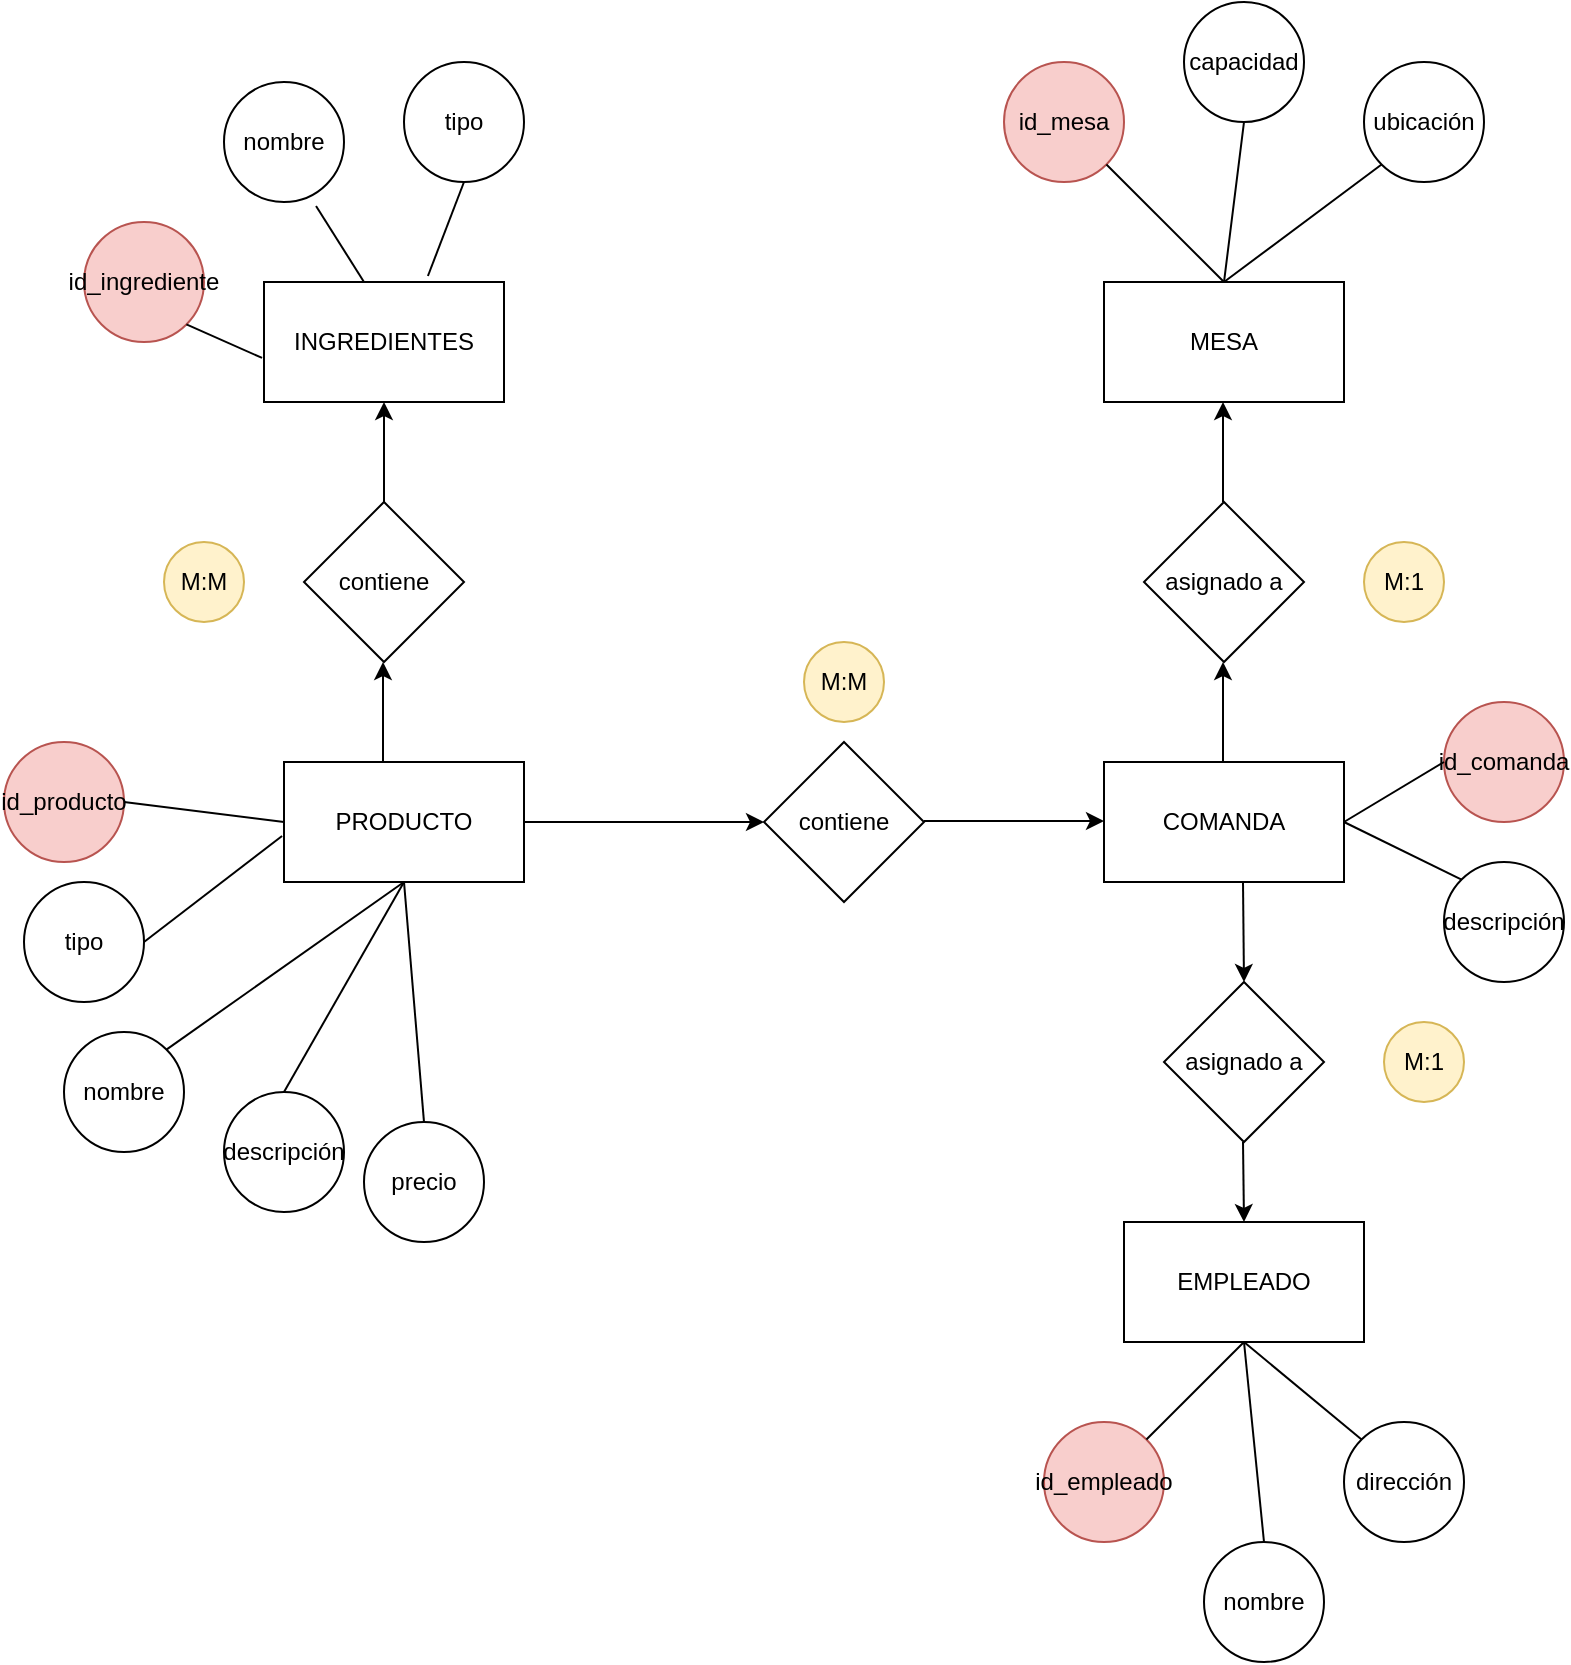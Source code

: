 <mxfile version="24.5.4" type="device">
  <diagram id="prtHgNgQTEPvFCAcTncT" name="Page-1">
    <mxGraphModel dx="2074" dy="1106" grid="1" gridSize="10" guides="1" tooltips="1" connect="1" arrows="1" fold="1" page="1" pageScale="1" pageWidth="827" pageHeight="1169" math="0" shadow="0">
      <root>
        <mxCell id="0" />
        <mxCell id="1" parent="0" />
        <mxCell id="hojOeQdqw5OnuqmnyD28-1" value="INGREDIENTES" style="rounded=0;whiteSpace=wrap;html=1;" parent="1" vertex="1">
          <mxGeometry x="150" y="150" width="120" height="60" as="geometry" />
        </mxCell>
        <mxCell id="hojOeQdqw5OnuqmnyD28-2" value="PRODUCTO" style="rounded=0;whiteSpace=wrap;html=1;" parent="1" vertex="1">
          <mxGeometry x="160" y="390" width="120" height="60" as="geometry" />
        </mxCell>
        <mxCell id="hojOeQdqw5OnuqmnyD28-3" value="EMPLEADO" style="rounded=0;whiteSpace=wrap;html=1;" parent="1" vertex="1">
          <mxGeometry x="580" y="620" width="120" height="60" as="geometry" />
        </mxCell>
        <mxCell id="hojOeQdqw5OnuqmnyD28-4" value="MESA" style="rounded=0;whiteSpace=wrap;html=1;" parent="1" vertex="1">
          <mxGeometry x="570" y="150" width="120" height="60" as="geometry" />
        </mxCell>
        <mxCell id="hojOeQdqw5OnuqmnyD28-5" value="COMANDA" style="rounded=0;whiteSpace=wrap;html=1;" parent="1" vertex="1">
          <mxGeometry x="570" y="390" width="120" height="60" as="geometry" />
        </mxCell>
        <mxCell id="hojOeQdqw5OnuqmnyD28-6" value="contiene" style="rhombus;whiteSpace=wrap;html=1;" parent="1" vertex="1">
          <mxGeometry x="170" y="260" width="80" height="80" as="geometry" />
        </mxCell>
        <mxCell id="hojOeQdqw5OnuqmnyD28-7" value="contiene" style="rhombus;whiteSpace=wrap;html=1;" parent="1" vertex="1">
          <mxGeometry x="400" y="380" width="80" height="80" as="geometry" />
        </mxCell>
        <mxCell id="hojOeQdqw5OnuqmnyD28-8" value="asignado a" style="rhombus;whiteSpace=wrap;html=1;" parent="1" vertex="1">
          <mxGeometry x="590" y="260" width="80" height="80" as="geometry" />
        </mxCell>
        <mxCell id="hojOeQdqw5OnuqmnyD28-9" value="asignado a" style="rhombus;whiteSpace=wrap;html=1;" parent="1" vertex="1">
          <mxGeometry x="600" y="500" width="80" height="80" as="geometry" />
        </mxCell>
        <mxCell id="hojOeQdqw5OnuqmnyD28-10" value="" style="endArrow=classic;html=1;rounded=0;entryX=0;entryY=0.5;entryDx=0;entryDy=0;" parent="1" target="hojOeQdqw5OnuqmnyD28-7" edge="1">
          <mxGeometry width="50" height="50" relative="1" as="geometry">
            <mxPoint x="280" y="420" as="sourcePoint" />
            <mxPoint x="330" y="370" as="targetPoint" />
          </mxGeometry>
        </mxCell>
        <mxCell id="hojOeQdqw5OnuqmnyD28-17" style="edgeStyle=orthogonalEdgeStyle;rounded=0;orthogonalLoop=1;jettySize=auto;html=1;" parent="1" edge="1">
          <mxGeometry relative="1" as="geometry">
            <mxPoint x="629.5" y="390" as="sourcePoint" />
            <mxPoint x="629.5" y="340" as="targetPoint" />
          </mxGeometry>
        </mxCell>
        <mxCell id="hojOeQdqw5OnuqmnyD28-18" style="edgeStyle=orthogonalEdgeStyle;rounded=0;orthogonalLoop=1;jettySize=auto;html=1;" parent="1" edge="1">
          <mxGeometry relative="1" as="geometry">
            <mxPoint x="629.5" y="260" as="sourcePoint" />
            <mxPoint x="629.5" y="210" as="targetPoint" />
          </mxGeometry>
        </mxCell>
        <mxCell id="hojOeQdqw5OnuqmnyD28-19" value="" style="endArrow=classic;html=1;rounded=0;entryX=0.5;entryY=1;entryDx=0;entryDy=0;" parent="1" target="hojOeQdqw5OnuqmnyD28-1" edge="1">
          <mxGeometry width="50" height="50" relative="1" as="geometry">
            <mxPoint x="210" y="260" as="sourcePoint" />
            <mxPoint x="260" y="210" as="targetPoint" />
          </mxGeometry>
        </mxCell>
        <mxCell id="hojOeQdqw5OnuqmnyD28-20" value="" style="endArrow=classic;html=1;rounded=0;entryX=0.5;entryY=1;entryDx=0;entryDy=0;" parent="1" edge="1">
          <mxGeometry width="50" height="50" relative="1" as="geometry">
            <mxPoint x="209.5" y="390" as="sourcePoint" />
            <mxPoint x="209.5" y="340" as="targetPoint" />
          </mxGeometry>
        </mxCell>
        <mxCell id="hojOeQdqw5OnuqmnyD28-21" value="M:1" style="ellipse;whiteSpace=wrap;html=1;aspect=fixed;fillColor=#fff2cc;strokeColor=#d6b656;" parent="1" vertex="1">
          <mxGeometry x="710" y="520" width="40" height="40" as="geometry" />
        </mxCell>
        <mxCell id="hojOeQdqw5OnuqmnyD28-24" value="" style="endArrow=classic;html=1;rounded=0;entryX=0;entryY=0.492;entryDx=0;entryDy=0;entryPerimeter=0;" parent="1" target="hojOeQdqw5OnuqmnyD28-5" edge="1">
          <mxGeometry width="50" height="50" relative="1" as="geometry">
            <mxPoint x="480" y="419.5" as="sourcePoint" />
            <mxPoint x="560" y="419.5" as="targetPoint" />
          </mxGeometry>
        </mxCell>
        <mxCell id="hojOeQdqw5OnuqmnyD28-25" value="" style="endArrow=classic;html=1;rounded=0;" parent="1" edge="1">
          <mxGeometry width="50" height="50" relative="1" as="geometry">
            <mxPoint x="639.5" y="450" as="sourcePoint" />
            <mxPoint x="640" y="500" as="targetPoint" />
          </mxGeometry>
        </mxCell>
        <mxCell id="hojOeQdqw5OnuqmnyD28-26" value="" style="endArrow=classic;html=1;rounded=0;entryX=0.5;entryY=0;entryDx=0;entryDy=0;" parent="1" target="hojOeQdqw5OnuqmnyD28-3" edge="1">
          <mxGeometry width="50" height="50" relative="1" as="geometry">
            <mxPoint x="639.5" y="580" as="sourcePoint" />
            <mxPoint x="640" y="610" as="targetPoint" />
          </mxGeometry>
        </mxCell>
        <mxCell id="hojOeQdqw5OnuqmnyD28-29" value="M:1" style="ellipse;whiteSpace=wrap;html=1;aspect=fixed;fillColor=#fff2cc;strokeColor=#d6b656;" parent="1" vertex="1">
          <mxGeometry x="700" y="280" width="40" height="40" as="geometry" />
        </mxCell>
        <mxCell id="hojOeQdqw5OnuqmnyD28-30" value="M:M" style="ellipse;whiteSpace=wrap;html=1;aspect=fixed;fillColor=#fff2cc;strokeColor=#d6b656;" parent="1" vertex="1">
          <mxGeometry x="420" y="330" width="40" height="40" as="geometry" />
        </mxCell>
        <mxCell id="hojOeQdqw5OnuqmnyD28-31" value="M:M" style="ellipse;whiteSpace=wrap;html=1;aspect=fixed;fillColor=#fff2cc;strokeColor=#d6b656;" parent="1" vertex="1">
          <mxGeometry x="100" y="280" width="40" height="40" as="geometry" />
        </mxCell>
        <mxCell id="hojOeQdqw5OnuqmnyD28-33" value="id_producto" style="ellipse;whiteSpace=wrap;html=1;aspect=fixed;fillColor=#f8cecc;strokeColor=#b85450;" parent="1" vertex="1">
          <mxGeometry x="20" y="380" width="60" height="60" as="geometry" />
        </mxCell>
        <mxCell id="hojOeQdqw5OnuqmnyD28-34" value="tipo" style="ellipse;whiteSpace=wrap;html=1;aspect=fixed;" parent="1" vertex="1">
          <mxGeometry x="30" y="450" width="60" height="60" as="geometry" />
        </mxCell>
        <mxCell id="hojOeQdqw5OnuqmnyD28-35" value="nombre" style="ellipse;whiteSpace=wrap;html=1;aspect=fixed;" parent="1" vertex="1">
          <mxGeometry x="50" y="525" width="60" height="60" as="geometry" />
        </mxCell>
        <mxCell id="hojOeQdqw5OnuqmnyD28-36" value="descripción" style="ellipse;whiteSpace=wrap;html=1;aspect=fixed;" parent="1" vertex="1">
          <mxGeometry x="130" y="555" width="60" height="60" as="geometry" />
        </mxCell>
        <mxCell id="hojOeQdqw5OnuqmnyD28-37" value="id_mesa" style="ellipse;whiteSpace=wrap;html=1;aspect=fixed;fillColor=#f8cecc;strokeColor=#b85450;" parent="1" vertex="1">
          <mxGeometry x="520" y="40" width="60" height="60" as="geometry" />
        </mxCell>
        <mxCell id="hojOeQdqw5OnuqmnyD28-38" value="tipo" style="ellipse;whiteSpace=wrap;html=1;aspect=fixed;" parent="1" vertex="1">
          <mxGeometry x="220" y="40" width="60" height="60" as="geometry" />
        </mxCell>
        <mxCell id="hojOeQdqw5OnuqmnyD28-39" value="nombre" style="ellipse;whiteSpace=wrap;html=1;aspect=fixed;" parent="1" vertex="1">
          <mxGeometry x="130" y="50" width="60" height="60" as="geometry" />
        </mxCell>
        <mxCell id="hojOeQdqw5OnuqmnyD28-40" value="id_ingrediente" style="ellipse;whiteSpace=wrap;html=1;aspect=fixed;fillColor=#f8cecc;strokeColor=#b85450;" parent="1" vertex="1">
          <mxGeometry x="60" y="120" width="60" height="60" as="geometry" />
        </mxCell>
        <mxCell id="hojOeQdqw5OnuqmnyD28-41" value="capacidad" style="ellipse;whiteSpace=wrap;html=1;aspect=fixed;" parent="1" vertex="1">
          <mxGeometry x="610" y="10" width="60" height="60" as="geometry" />
        </mxCell>
        <mxCell id="hojOeQdqw5OnuqmnyD28-42" value="id_empleado" style="ellipse;whiteSpace=wrap;html=1;aspect=fixed;fillColor=#f8cecc;strokeColor=#b85450;" parent="1" vertex="1">
          <mxGeometry x="540" y="720" width="60" height="60" as="geometry" />
        </mxCell>
        <mxCell id="hojOeQdqw5OnuqmnyD28-43" value="descripción" style="ellipse;whiteSpace=wrap;html=1;aspect=fixed;" parent="1" vertex="1">
          <mxGeometry x="740" y="440" width="60" height="60" as="geometry" />
        </mxCell>
        <mxCell id="hojOeQdqw5OnuqmnyD28-44" value="id_comanda" style="ellipse;whiteSpace=wrap;html=1;aspect=fixed;fillColor=#f8cecc;strokeColor=#b85450;" parent="1" vertex="1">
          <mxGeometry x="740" y="360" width="60" height="60" as="geometry" />
        </mxCell>
        <mxCell id="hojOeQdqw5OnuqmnyD28-45" value="nombre" style="ellipse;whiteSpace=wrap;html=1;aspect=fixed;" parent="1" vertex="1">
          <mxGeometry x="620" y="780" width="60" height="60" as="geometry" />
        </mxCell>
        <mxCell id="hojOeQdqw5OnuqmnyD28-46" value="dirección" style="ellipse;whiteSpace=wrap;html=1;aspect=fixed;" parent="1" vertex="1">
          <mxGeometry x="690" y="720" width="60" height="60" as="geometry" />
        </mxCell>
        <mxCell id="hojOeQdqw5OnuqmnyD28-47" value="precio" style="ellipse;whiteSpace=wrap;html=1;aspect=fixed;" parent="1" vertex="1">
          <mxGeometry x="200" y="570" width="60" height="60" as="geometry" />
        </mxCell>
        <mxCell id="hojOeQdqw5OnuqmnyD28-48" value="ubicación" style="ellipse;whiteSpace=wrap;html=1;aspect=fixed;" parent="1" vertex="1">
          <mxGeometry x="700" y="40" width="60" height="60" as="geometry" />
        </mxCell>
        <mxCell id="2ryKNtpeke1s1Nkz_egi-8" value="" style="endArrow=none;html=1;rounded=0;exitX=0.767;exitY=1.033;exitDx=0;exitDy=0;exitPerimeter=0;" parent="1" source="hojOeQdqw5OnuqmnyD28-39" edge="1">
          <mxGeometry relative="1" as="geometry">
            <mxPoint x="210" y="270" as="sourcePoint" />
            <mxPoint x="200" y="150" as="targetPoint" />
          </mxGeometry>
        </mxCell>
        <mxCell id="2ryKNtpeke1s1Nkz_egi-9" value="" style="endArrow=none;html=1;rounded=0;entryX=1;entryY=1;entryDx=0;entryDy=0;exitX=-0.008;exitY=0.633;exitDx=0;exitDy=0;exitPerimeter=0;" parent="1" source="hojOeQdqw5OnuqmnyD28-1" target="hojOeQdqw5OnuqmnyD28-40" edge="1">
          <mxGeometry relative="1" as="geometry">
            <mxPoint x="210" y="270" as="sourcePoint" />
            <mxPoint x="370" y="270" as="targetPoint" />
          </mxGeometry>
        </mxCell>
        <mxCell id="2ryKNtpeke1s1Nkz_egi-10" value="" style="endArrow=none;html=1;rounded=0;exitX=0.5;exitY=1;exitDx=0;exitDy=0;entryX=0.683;entryY=-0.05;entryDx=0;entryDy=0;entryPerimeter=0;" parent="1" source="hojOeQdqw5OnuqmnyD28-38" target="hojOeQdqw5OnuqmnyD28-1" edge="1">
          <mxGeometry relative="1" as="geometry">
            <mxPoint x="186" y="122" as="sourcePoint" />
            <mxPoint x="210" y="160" as="targetPoint" />
          </mxGeometry>
        </mxCell>
        <mxCell id="osHkW2qokm-9gbcF4059-1" value="" style="endArrow=none;html=1;rounded=0;entryX=0.5;entryY=1;entryDx=0;entryDy=0;exitX=0.5;exitY=0;exitDx=0;exitDy=0;" edge="1" parent="1" source="hojOeQdqw5OnuqmnyD28-47" target="hojOeQdqw5OnuqmnyD28-2">
          <mxGeometry width="50" height="50" relative="1" as="geometry">
            <mxPoint x="390" y="570" as="sourcePoint" />
            <mxPoint x="440" y="520" as="targetPoint" />
          </mxGeometry>
        </mxCell>
        <mxCell id="osHkW2qokm-9gbcF4059-2" value="" style="endArrow=none;html=1;rounded=0;exitX=0.5;exitY=0;exitDx=0;exitDy=0;" edge="1" parent="1" source="hojOeQdqw5OnuqmnyD28-36">
          <mxGeometry width="50" height="50" relative="1" as="geometry">
            <mxPoint x="390" y="570" as="sourcePoint" />
            <mxPoint x="220" y="450" as="targetPoint" />
          </mxGeometry>
        </mxCell>
        <mxCell id="osHkW2qokm-9gbcF4059-3" value="" style="endArrow=none;html=1;rounded=0;exitX=1;exitY=0;exitDx=0;exitDy=0;" edge="1" parent="1" source="hojOeQdqw5OnuqmnyD28-35">
          <mxGeometry width="50" height="50" relative="1" as="geometry">
            <mxPoint x="390" y="570" as="sourcePoint" />
            <mxPoint x="220" y="450" as="targetPoint" />
          </mxGeometry>
        </mxCell>
        <mxCell id="osHkW2qokm-9gbcF4059-4" value="" style="endArrow=none;html=1;rounded=0;entryX=1;entryY=0.5;entryDx=0;entryDy=0;exitX=0;exitY=0.5;exitDx=0;exitDy=0;" edge="1" parent="1" source="hojOeQdqw5OnuqmnyD28-2" target="hojOeQdqw5OnuqmnyD28-33">
          <mxGeometry width="50" height="50" relative="1" as="geometry">
            <mxPoint x="390" y="570" as="sourcePoint" />
            <mxPoint x="440" y="520" as="targetPoint" />
          </mxGeometry>
        </mxCell>
        <mxCell id="osHkW2qokm-9gbcF4059-5" value="" style="endArrow=none;html=1;rounded=0;entryX=1;entryY=0.5;entryDx=0;entryDy=0;exitX=-0.008;exitY=0.617;exitDx=0;exitDy=0;exitPerimeter=0;" edge="1" parent="1" source="hojOeQdqw5OnuqmnyD28-2" target="hojOeQdqw5OnuqmnyD28-34">
          <mxGeometry width="50" height="50" relative="1" as="geometry">
            <mxPoint x="390" y="570" as="sourcePoint" />
            <mxPoint x="440" y="520" as="targetPoint" />
          </mxGeometry>
        </mxCell>
        <mxCell id="osHkW2qokm-9gbcF4059-6" value="" style="endArrow=none;html=1;rounded=0;entryX=1;entryY=1;entryDx=0;entryDy=0;exitX=0.5;exitY=0;exitDx=0;exitDy=0;" edge="1" parent="1" source="hojOeQdqw5OnuqmnyD28-4" target="hojOeQdqw5OnuqmnyD28-37">
          <mxGeometry width="50" height="50" relative="1" as="geometry">
            <mxPoint x="390" y="570" as="sourcePoint" />
            <mxPoint x="440" y="520" as="targetPoint" />
          </mxGeometry>
        </mxCell>
        <mxCell id="osHkW2qokm-9gbcF4059-7" value="" style="endArrow=none;html=1;rounded=0;entryX=0.5;entryY=1;entryDx=0;entryDy=0;exitX=0.5;exitY=0;exitDx=0;exitDy=0;" edge="1" parent="1" source="hojOeQdqw5OnuqmnyD28-4" target="hojOeQdqw5OnuqmnyD28-41">
          <mxGeometry width="50" height="50" relative="1" as="geometry">
            <mxPoint x="390" y="570" as="sourcePoint" />
            <mxPoint x="440" y="520" as="targetPoint" />
          </mxGeometry>
        </mxCell>
        <mxCell id="osHkW2qokm-9gbcF4059-8" value="" style="endArrow=none;html=1;rounded=0;entryX=0;entryY=1;entryDx=0;entryDy=0;exitX=0.5;exitY=0;exitDx=0;exitDy=0;" edge="1" parent="1" source="hojOeQdqw5OnuqmnyD28-4" target="hojOeQdqw5OnuqmnyD28-48">
          <mxGeometry width="50" height="50" relative="1" as="geometry">
            <mxPoint x="390" y="570" as="sourcePoint" />
            <mxPoint x="440" y="520" as="targetPoint" />
          </mxGeometry>
        </mxCell>
        <mxCell id="osHkW2qokm-9gbcF4059-9" value="" style="endArrow=none;html=1;rounded=0;entryX=0;entryY=0.5;entryDx=0;entryDy=0;exitX=1;exitY=0.5;exitDx=0;exitDy=0;" edge="1" parent="1" source="hojOeQdqw5OnuqmnyD28-5" target="hojOeQdqw5OnuqmnyD28-44">
          <mxGeometry width="50" height="50" relative="1" as="geometry">
            <mxPoint x="390" y="570" as="sourcePoint" />
            <mxPoint x="440" y="520" as="targetPoint" />
          </mxGeometry>
        </mxCell>
        <mxCell id="osHkW2qokm-9gbcF4059-10" value="" style="endArrow=none;html=1;rounded=0;entryX=0;entryY=0;entryDx=0;entryDy=0;exitX=1;exitY=0.5;exitDx=0;exitDy=0;" edge="1" parent="1" source="hojOeQdqw5OnuqmnyD28-5" target="hojOeQdqw5OnuqmnyD28-43">
          <mxGeometry width="50" height="50" relative="1" as="geometry">
            <mxPoint x="390" y="570" as="sourcePoint" />
            <mxPoint x="440" y="520" as="targetPoint" />
          </mxGeometry>
        </mxCell>
        <mxCell id="osHkW2qokm-9gbcF4059-11" value="" style="endArrow=none;html=1;rounded=0;entryX=0.5;entryY=1;entryDx=0;entryDy=0;exitX=1;exitY=0;exitDx=0;exitDy=0;" edge="1" parent="1" source="hojOeQdqw5OnuqmnyD28-42" target="hojOeQdqw5OnuqmnyD28-3">
          <mxGeometry width="50" height="50" relative="1" as="geometry">
            <mxPoint x="390" y="570" as="sourcePoint" />
            <mxPoint x="440" y="520" as="targetPoint" />
          </mxGeometry>
        </mxCell>
        <mxCell id="osHkW2qokm-9gbcF4059-12" value="" style="endArrow=none;html=1;rounded=0;entryX=0.5;entryY=1;entryDx=0;entryDy=0;exitX=0.5;exitY=0;exitDx=0;exitDy=0;" edge="1" parent="1" source="hojOeQdqw5OnuqmnyD28-45" target="hojOeQdqw5OnuqmnyD28-3">
          <mxGeometry width="50" height="50" relative="1" as="geometry">
            <mxPoint x="390" y="570" as="sourcePoint" />
            <mxPoint x="440" y="520" as="targetPoint" />
          </mxGeometry>
        </mxCell>
        <mxCell id="osHkW2qokm-9gbcF4059-13" value="" style="endArrow=none;html=1;rounded=0;entryX=0.5;entryY=1;entryDx=0;entryDy=0;exitX=0;exitY=0;exitDx=0;exitDy=0;" edge="1" parent="1" source="hojOeQdqw5OnuqmnyD28-46" target="hojOeQdqw5OnuqmnyD28-3">
          <mxGeometry width="50" height="50" relative="1" as="geometry">
            <mxPoint x="390" y="570" as="sourcePoint" />
            <mxPoint x="440" y="520" as="targetPoint" />
          </mxGeometry>
        </mxCell>
      </root>
    </mxGraphModel>
  </diagram>
</mxfile>
